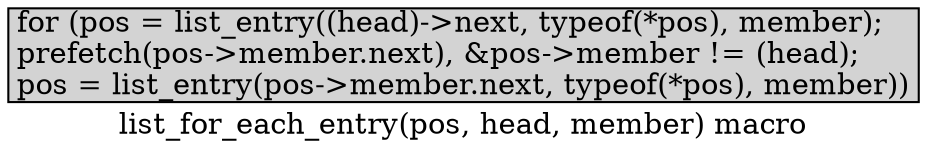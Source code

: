 digraph list_list_for_each_entry{
        label="list_for_each_entry(pos, head, member) macro"; 

        size="10,18";
        ratio=filled;
        
		node[style=filled, shape = box, margin="0.05,0.005",height="0.1",width="0.1"];
		
		for[label="for (pos = list_entry((head)->next, typeof(*pos), member);\lprefetch(pos->member.next), &pos->member != (head);\lpos = list_entry(pos->member.next, typeof(*pos), member))"];
		
}
